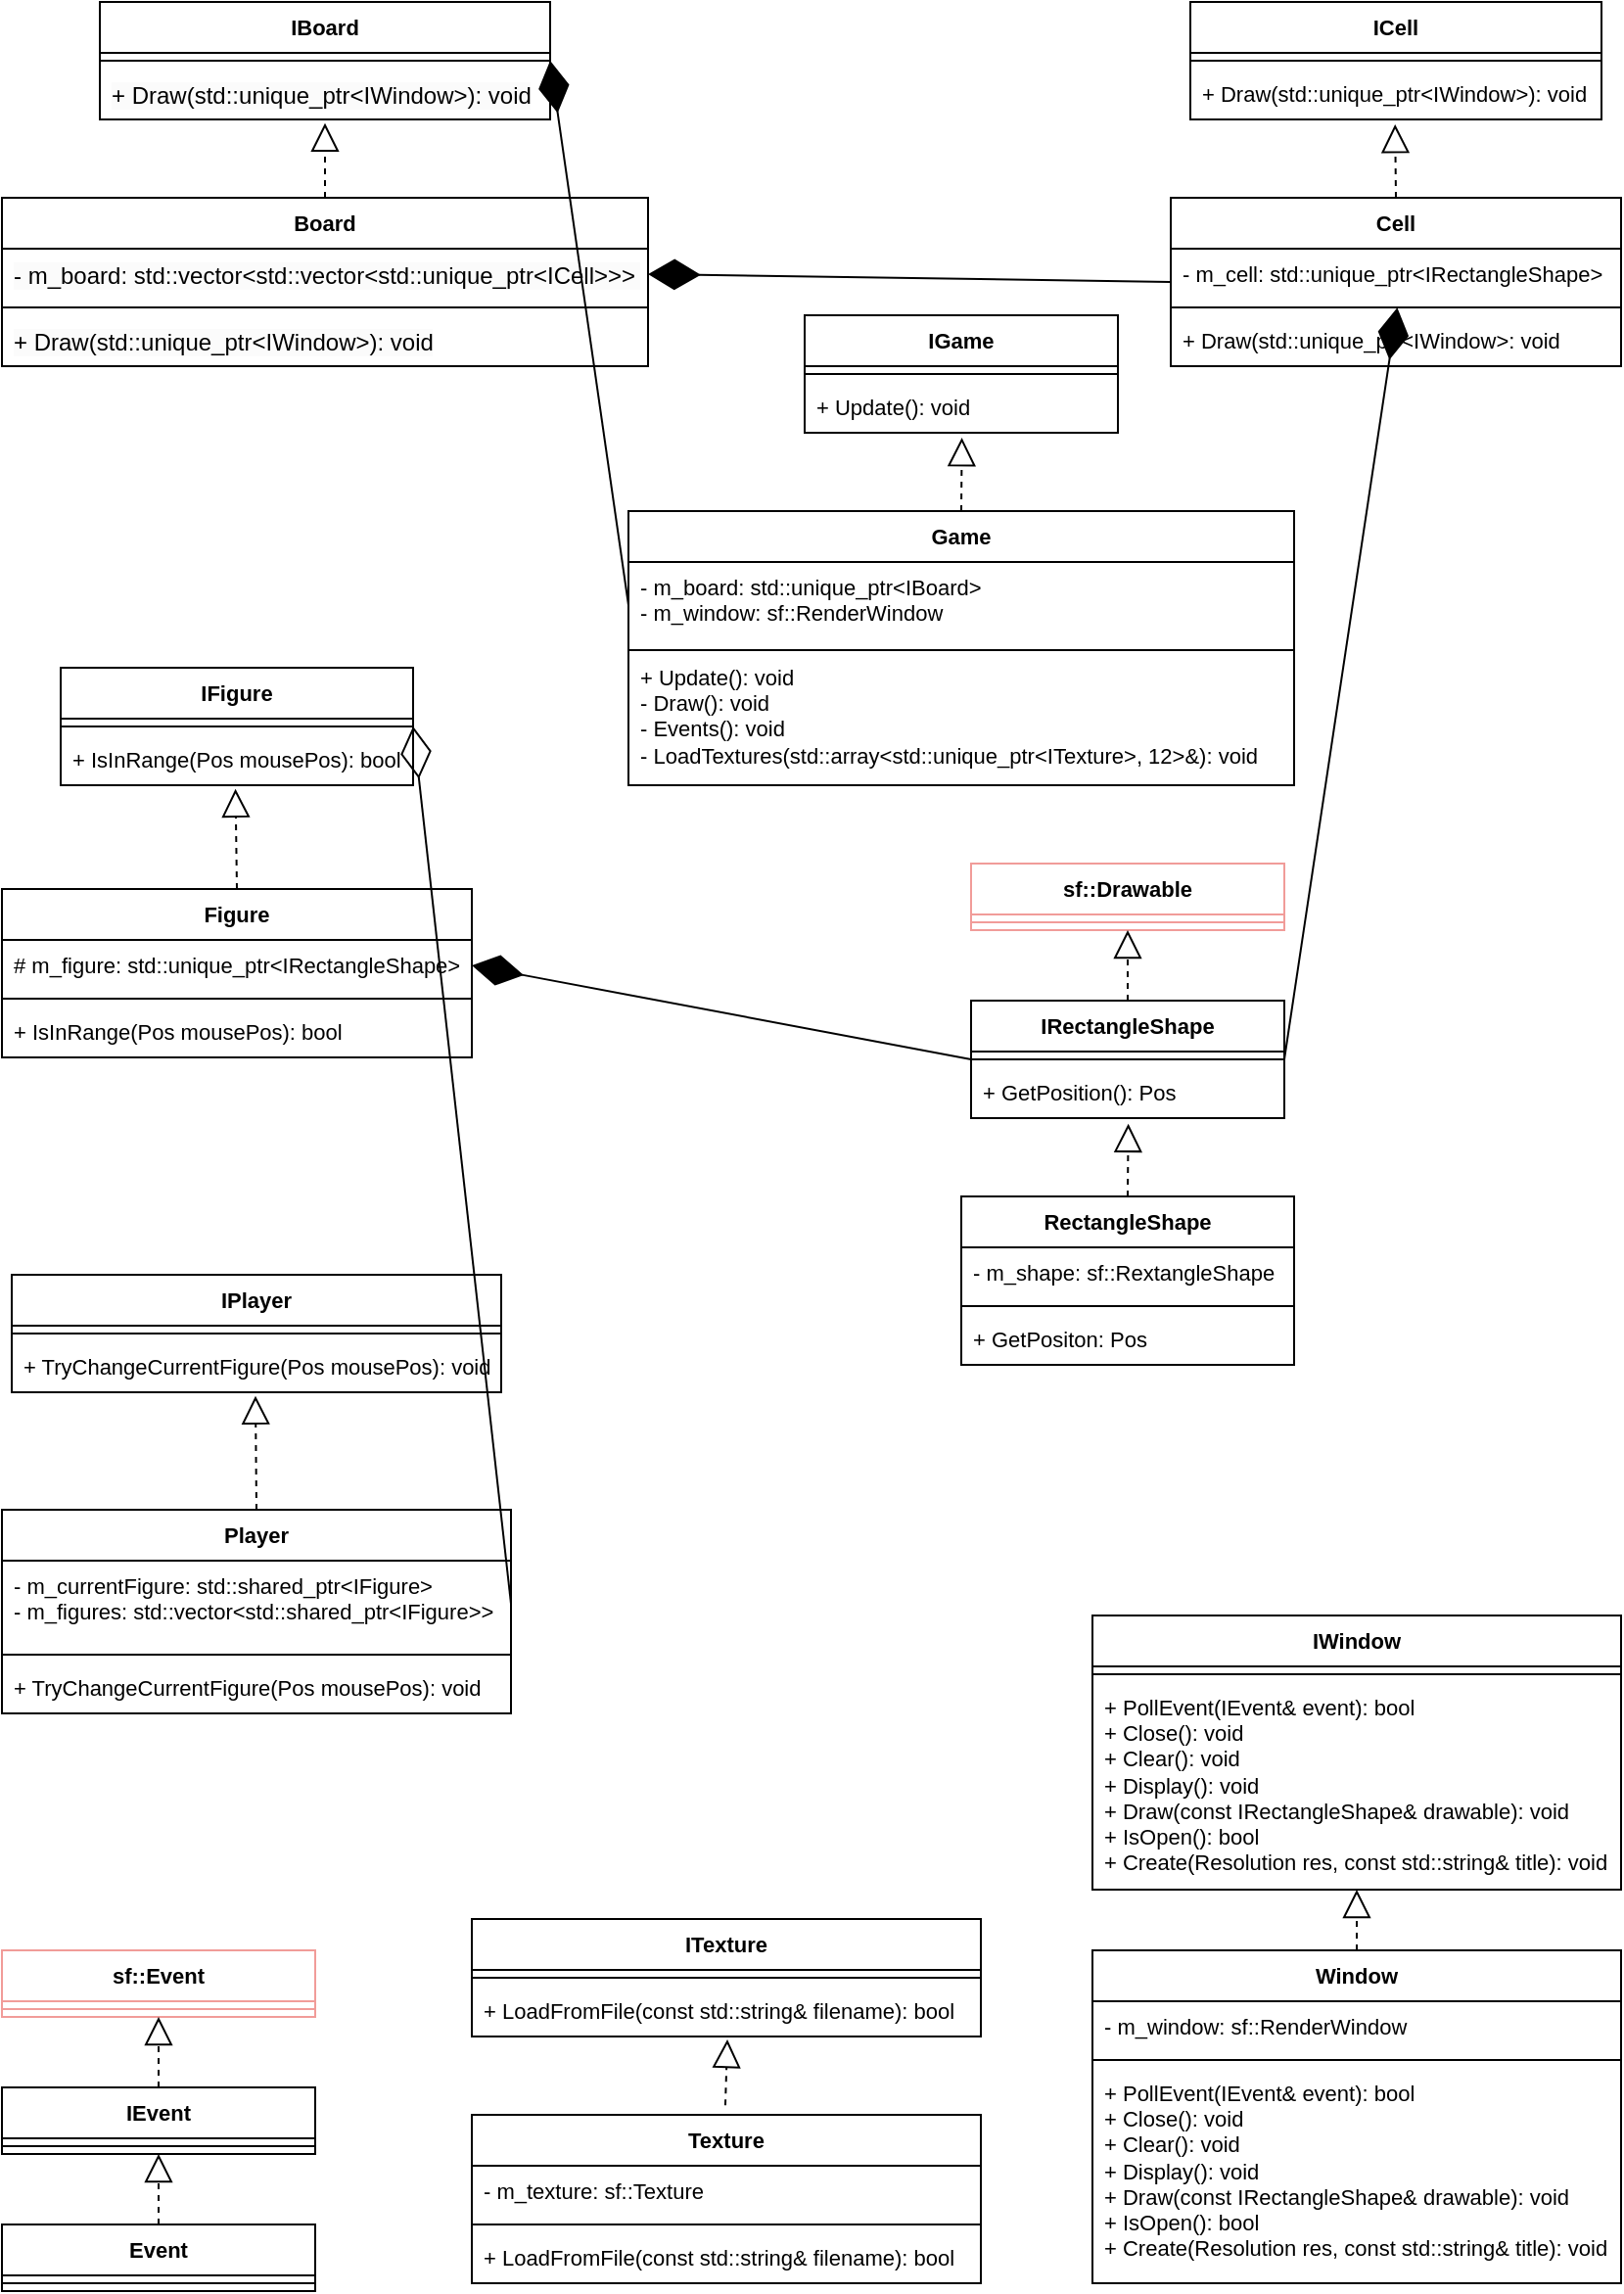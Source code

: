 <mxfile version="24.2.5" type="github">
  <diagram id="C5RBs43oDa-KdzZeNtuy" name="Page-1">
    <mxGraphModel dx="1639" dy="901" grid="1" gridSize="10" guides="1" tooltips="1" connect="1" arrows="1" fold="1" page="1" pageScale="1" pageWidth="827" pageHeight="1169" math="0" shadow="0">
      <root>
        <mxCell id="WIyWlLk6GJQsqaUBKTNV-0" />
        <mxCell id="WIyWlLk6GJQsqaUBKTNV-1" parent="WIyWlLk6GJQsqaUBKTNV-0" />
        <mxCell id="b9BVIHv4IgiejEBQQjmq-14" value="IEvent" style="swimlane;fontStyle=1;align=center;verticalAlign=top;childLayout=stackLayout;horizontal=1;startSize=26;horizontalStack=0;resizeParent=1;resizeParentMax=0;resizeLast=0;collapsible=1;marginBottom=0;whiteSpace=wrap;html=1;fontFamily=Helvetica;fontSize=11;fontColor=default;labelBackgroundColor=default;" vertex="1" parent="WIyWlLk6GJQsqaUBKTNV-1">
          <mxGeometry y="1065" width="160" height="34" as="geometry" />
        </mxCell>
        <mxCell id="b9BVIHv4IgiejEBQQjmq-16" value="" style="line;strokeWidth=1;fillColor=none;align=left;verticalAlign=middle;spacingTop=-1;spacingLeft=3;spacingRight=3;rotatable=0;labelPosition=right;points=[];portConstraint=eastwest;strokeColor=inherit;fontFamily=Helvetica;fontSize=11;fontColor=default;labelBackgroundColor=default;" vertex="1" parent="b9BVIHv4IgiejEBQQjmq-14">
          <mxGeometry y="26" width="160" height="8" as="geometry" />
        </mxCell>
        <mxCell id="b9BVIHv4IgiejEBQQjmq-18" value="Event" style="swimlane;fontStyle=1;align=center;verticalAlign=top;childLayout=stackLayout;horizontal=1;startSize=26;horizontalStack=0;resizeParent=1;resizeParentMax=0;resizeLast=0;collapsible=1;marginBottom=0;whiteSpace=wrap;html=1;fontFamily=Helvetica;fontSize=11;fontColor=default;labelBackgroundColor=default;" vertex="1" parent="WIyWlLk6GJQsqaUBKTNV-1">
          <mxGeometry y="1135" width="160" height="34" as="geometry" />
        </mxCell>
        <mxCell id="b9BVIHv4IgiejEBQQjmq-20" value="" style="line;strokeWidth=1;fillColor=none;align=left;verticalAlign=middle;spacingTop=-1;spacingLeft=3;spacingRight=3;rotatable=0;labelPosition=right;points=[];portConstraint=eastwest;strokeColor=inherit;fontFamily=Helvetica;fontSize=11;fontColor=default;labelBackgroundColor=default;" vertex="1" parent="b9BVIHv4IgiejEBQQjmq-18">
          <mxGeometry y="26" width="160" height="8" as="geometry" />
        </mxCell>
        <mxCell id="b9BVIHv4IgiejEBQQjmq-22" value="IFigure" style="swimlane;fontStyle=1;align=center;verticalAlign=top;childLayout=stackLayout;horizontal=1;startSize=26;horizontalStack=0;resizeParent=1;resizeParentMax=0;resizeLast=0;collapsible=1;marginBottom=0;whiteSpace=wrap;html=1;fontFamily=Helvetica;fontSize=11;fontColor=default;labelBackgroundColor=default;" vertex="1" parent="WIyWlLk6GJQsqaUBKTNV-1">
          <mxGeometry x="30" y="340" width="180" height="60" as="geometry">
            <mxRectangle x="270" y="300" width="70" height="30" as="alternateBounds" />
          </mxGeometry>
        </mxCell>
        <mxCell id="b9BVIHv4IgiejEBQQjmq-24" value="" style="line;strokeWidth=1;fillColor=none;align=left;verticalAlign=middle;spacingTop=-1;spacingLeft=3;spacingRight=3;rotatable=0;labelPosition=right;points=[];portConstraint=eastwest;strokeColor=inherit;fontFamily=Helvetica;fontSize=11;fontColor=default;labelBackgroundColor=default;" vertex="1" parent="b9BVIHv4IgiejEBQQjmq-22">
          <mxGeometry y="26" width="180" height="8" as="geometry" />
        </mxCell>
        <mxCell id="b9BVIHv4IgiejEBQQjmq-25" value="+ IsInRange(Pos mousePos): bool" style="text;strokeColor=none;fillColor=none;align=left;verticalAlign=top;spacingLeft=4;spacingRight=4;overflow=hidden;rotatable=0;points=[[0,0.5],[1,0.5]];portConstraint=eastwest;whiteSpace=wrap;html=1;fontFamily=Helvetica;fontSize=11;fontColor=default;labelBackgroundColor=default;" vertex="1" parent="b9BVIHv4IgiejEBQQjmq-22">
          <mxGeometry y="34" width="180" height="26" as="geometry" />
        </mxCell>
        <mxCell id="b9BVIHv4IgiejEBQQjmq-26" value="Figure" style="swimlane;fontStyle=1;align=center;verticalAlign=top;childLayout=stackLayout;horizontal=1;startSize=26;horizontalStack=0;resizeParent=1;resizeParentMax=0;resizeLast=0;collapsible=1;marginBottom=0;whiteSpace=wrap;html=1;fontFamily=Helvetica;fontSize=11;fontColor=default;labelBackgroundColor=default;" vertex="1" parent="WIyWlLk6GJQsqaUBKTNV-1">
          <mxGeometry y="453" width="240" height="86" as="geometry">
            <mxRectangle x="270" y="450" width="70" height="30" as="alternateBounds" />
          </mxGeometry>
        </mxCell>
        <mxCell id="b9BVIHv4IgiejEBQQjmq-87" value="# m_figure: std::unique_ptr&amp;lt;IRectangleShape&amp;gt;" style="text;strokeColor=none;fillColor=none;align=left;verticalAlign=top;spacingLeft=4;spacingRight=4;overflow=hidden;rotatable=0;points=[[0,0.5],[1,0.5]];portConstraint=eastwest;whiteSpace=wrap;html=1;fontFamily=Helvetica;fontSize=11;fontColor=default;labelBackgroundColor=default;" vertex="1" parent="b9BVIHv4IgiejEBQQjmq-26">
          <mxGeometry y="26" width="240" height="26" as="geometry" />
        </mxCell>
        <mxCell id="b9BVIHv4IgiejEBQQjmq-28" value="" style="line;strokeWidth=1;fillColor=none;align=left;verticalAlign=middle;spacingTop=-1;spacingLeft=3;spacingRight=3;rotatable=0;labelPosition=right;points=[];portConstraint=eastwest;strokeColor=inherit;fontFamily=Helvetica;fontSize=11;fontColor=default;labelBackgroundColor=default;" vertex="1" parent="b9BVIHv4IgiejEBQQjmq-26">
          <mxGeometry y="52" width="240" height="8" as="geometry" />
        </mxCell>
        <mxCell id="b9BVIHv4IgiejEBQQjmq-29" value="+ IsInRange(Pos mousePos): bool" style="text;strokeColor=none;fillColor=none;align=left;verticalAlign=top;spacingLeft=4;spacingRight=4;overflow=hidden;rotatable=0;points=[[0,0.5],[1,0.5]];portConstraint=eastwest;whiteSpace=wrap;html=1;fontFamily=Helvetica;fontSize=11;fontColor=default;labelBackgroundColor=default;" vertex="1" parent="b9BVIHv4IgiejEBQQjmq-26">
          <mxGeometry y="60" width="240" height="26" as="geometry" />
        </mxCell>
        <mxCell id="b9BVIHv4IgiejEBQQjmq-30" value="IGame" style="swimlane;fontStyle=1;align=center;verticalAlign=top;childLayout=stackLayout;horizontal=1;startSize=26;horizontalStack=0;resizeParent=1;resizeParentMax=0;resizeLast=0;collapsible=1;marginBottom=0;whiteSpace=wrap;html=1;fontFamily=Helvetica;fontSize=11;fontColor=default;labelBackgroundColor=default;" vertex="1" parent="WIyWlLk6GJQsqaUBKTNV-1">
          <mxGeometry x="410" y="160" width="160" height="60" as="geometry" />
        </mxCell>
        <mxCell id="b9BVIHv4IgiejEBQQjmq-32" value="" style="line;strokeWidth=1;fillColor=none;align=left;verticalAlign=middle;spacingTop=-1;spacingLeft=3;spacingRight=3;rotatable=0;labelPosition=right;points=[];portConstraint=eastwest;strokeColor=inherit;fontFamily=Helvetica;fontSize=11;fontColor=default;labelBackgroundColor=default;" vertex="1" parent="b9BVIHv4IgiejEBQQjmq-30">
          <mxGeometry y="26" width="160" height="8" as="geometry" />
        </mxCell>
        <mxCell id="b9BVIHv4IgiejEBQQjmq-33" value="+ Update(): void" style="text;strokeColor=none;fillColor=none;align=left;verticalAlign=top;spacingLeft=4;spacingRight=4;overflow=hidden;rotatable=0;points=[[0,0.5],[1,0.5]];portConstraint=eastwest;whiteSpace=wrap;html=1;fontFamily=Helvetica;fontSize=11;fontColor=default;labelBackgroundColor=default;" vertex="1" parent="b9BVIHv4IgiejEBQQjmq-30">
          <mxGeometry y="34" width="160" height="26" as="geometry" />
        </mxCell>
        <mxCell id="b9BVIHv4IgiejEBQQjmq-34" value="Game" style="swimlane;fontStyle=1;align=center;verticalAlign=top;childLayout=stackLayout;horizontal=1;startSize=26;horizontalStack=0;resizeParent=1;resizeParentMax=0;resizeLast=0;collapsible=1;marginBottom=0;whiteSpace=wrap;html=1;fontFamily=Helvetica;fontSize=11;fontColor=default;labelBackgroundColor=default;" vertex="1" parent="WIyWlLk6GJQsqaUBKTNV-1">
          <mxGeometry x="320" y="260" width="340" height="140" as="geometry" />
        </mxCell>
        <mxCell id="b9BVIHv4IgiejEBQQjmq-35" value="- m_board: std::unique_ptr&amp;lt;IBoard&amp;gt;&lt;div&gt;- m_window: sf::RenderWindow&lt;br&gt;&lt;/div&gt;" style="text;strokeColor=none;fillColor=none;align=left;verticalAlign=top;spacingLeft=4;spacingRight=4;overflow=hidden;rotatable=0;points=[[0,0.5],[1,0.5]];portConstraint=eastwest;whiteSpace=wrap;html=1;fontFamily=Helvetica;fontSize=11;fontColor=default;labelBackgroundColor=default;" vertex="1" parent="b9BVIHv4IgiejEBQQjmq-34">
          <mxGeometry y="26" width="340" height="44" as="geometry" />
        </mxCell>
        <mxCell id="b9BVIHv4IgiejEBQQjmq-36" value="" style="line;strokeWidth=1;fillColor=none;align=left;verticalAlign=middle;spacingTop=-1;spacingLeft=3;spacingRight=3;rotatable=0;labelPosition=right;points=[];portConstraint=eastwest;strokeColor=inherit;fontFamily=Helvetica;fontSize=11;fontColor=default;labelBackgroundColor=default;" vertex="1" parent="b9BVIHv4IgiejEBQQjmq-34">
          <mxGeometry y="70" width="340" height="2" as="geometry" />
        </mxCell>
        <mxCell id="b9BVIHv4IgiejEBQQjmq-37" value="+ Update(): void&lt;div&gt;- Draw(): void&lt;/div&gt;&lt;div&gt;- Events(): void&lt;/div&gt;&lt;div&gt;- LoadTextures(std::array&amp;lt;std::unique_ptr&amp;lt;ITexture&amp;gt;, 12&amp;gt;&amp;amp;): void&lt;/div&gt;" style="text;strokeColor=none;fillColor=none;align=left;verticalAlign=top;spacingLeft=4;spacingRight=4;overflow=hidden;rotatable=0;points=[[0,0.5],[1,0.5]];portConstraint=eastwest;whiteSpace=wrap;html=1;fontFamily=Helvetica;fontSize=11;fontColor=default;labelBackgroundColor=default;" vertex="1" parent="b9BVIHv4IgiejEBQQjmq-34">
          <mxGeometry y="72" width="340" height="68" as="geometry" />
        </mxCell>
        <mxCell id="b9BVIHv4IgiejEBQQjmq-38" value="IPlayer" style="swimlane;fontStyle=1;align=center;verticalAlign=top;childLayout=stackLayout;horizontal=1;startSize=26;horizontalStack=0;resizeParent=1;resizeParentMax=0;resizeLast=0;collapsible=1;marginBottom=0;whiteSpace=wrap;html=1;fontFamily=Helvetica;fontSize=11;fontColor=default;labelBackgroundColor=default;" vertex="1" parent="WIyWlLk6GJQsqaUBKTNV-1">
          <mxGeometry x="5" y="650" width="250" height="60" as="geometry" />
        </mxCell>
        <mxCell id="b9BVIHv4IgiejEBQQjmq-40" value="" style="line;strokeWidth=1;fillColor=none;align=left;verticalAlign=middle;spacingTop=-1;spacingLeft=3;spacingRight=3;rotatable=0;labelPosition=right;points=[];portConstraint=eastwest;strokeColor=inherit;fontFamily=Helvetica;fontSize=11;fontColor=default;labelBackgroundColor=default;" vertex="1" parent="b9BVIHv4IgiejEBQQjmq-38">
          <mxGeometry y="26" width="250" height="8" as="geometry" />
        </mxCell>
        <mxCell id="b9BVIHv4IgiejEBQQjmq-41" value="+ TryChangeCurrentFigure(Pos mousePos): void" style="text;strokeColor=none;fillColor=none;align=left;verticalAlign=top;spacingLeft=4;spacingRight=4;overflow=hidden;rotatable=0;points=[[0,0.5],[1,0.5]];portConstraint=eastwest;whiteSpace=wrap;html=1;fontFamily=Helvetica;fontSize=11;fontColor=default;labelBackgroundColor=default;" vertex="1" parent="b9BVIHv4IgiejEBQQjmq-38">
          <mxGeometry y="34" width="250" height="26" as="geometry" />
        </mxCell>
        <mxCell id="b9BVIHv4IgiejEBQQjmq-42" value="Player" style="swimlane;fontStyle=1;align=center;verticalAlign=top;childLayout=stackLayout;horizontal=1;startSize=26;horizontalStack=0;resizeParent=1;resizeParentMax=0;resizeLast=0;collapsible=1;marginBottom=0;whiteSpace=wrap;html=1;fontFamily=Helvetica;fontSize=11;fontColor=default;labelBackgroundColor=default;" vertex="1" parent="WIyWlLk6GJQsqaUBKTNV-1">
          <mxGeometry y="770" width="260" height="104" as="geometry" />
        </mxCell>
        <mxCell id="b9BVIHv4IgiejEBQQjmq-43" value="- m_currentFigure: std::shared_ptr&amp;lt;IFigure&amp;gt;&lt;div&gt;- m_figures: std::vector&amp;lt;std::shared_ptr&amp;lt;IFigure&amp;gt;&amp;gt;&lt;/div&gt;" style="text;strokeColor=none;fillColor=none;align=left;verticalAlign=top;spacingLeft=4;spacingRight=4;overflow=hidden;rotatable=0;points=[[0,0.5],[1,0.5]];portConstraint=eastwest;whiteSpace=wrap;html=1;fontFamily=Helvetica;fontSize=11;fontColor=default;labelBackgroundColor=default;" vertex="1" parent="b9BVIHv4IgiejEBQQjmq-42">
          <mxGeometry y="26" width="260" height="44" as="geometry" />
        </mxCell>
        <mxCell id="b9BVIHv4IgiejEBQQjmq-44" value="" style="line;strokeWidth=1;fillColor=none;align=left;verticalAlign=middle;spacingTop=-1;spacingLeft=3;spacingRight=3;rotatable=0;labelPosition=right;points=[];portConstraint=eastwest;strokeColor=inherit;fontFamily=Helvetica;fontSize=11;fontColor=default;labelBackgroundColor=default;" vertex="1" parent="b9BVIHv4IgiejEBQQjmq-42">
          <mxGeometry y="70" width="260" height="8" as="geometry" />
        </mxCell>
        <mxCell id="b9BVIHv4IgiejEBQQjmq-45" value="+ TryChangeCurrentFigure(Pos mousePos): void" style="text;strokeColor=none;fillColor=none;align=left;verticalAlign=top;spacingLeft=4;spacingRight=4;overflow=hidden;rotatable=0;points=[[0,0.5],[1,0.5]];portConstraint=eastwest;whiteSpace=wrap;html=1;fontFamily=Helvetica;fontSize=11;fontColor=default;labelBackgroundColor=default;" vertex="1" parent="b9BVIHv4IgiejEBQQjmq-42">
          <mxGeometry y="78" width="260" height="26" as="geometry" />
        </mxCell>
        <mxCell id="b9BVIHv4IgiejEBQQjmq-46" value="IRectangleShape" style="swimlane;fontStyle=1;align=center;verticalAlign=top;childLayout=stackLayout;horizontal=1;startSize=26;horizontalStack=0;resizeParent=1;resizeParentMax=0;resizeLast=0;collapsible=1;marginBottom=0;whiteSpace=wrap;html=1;fontFamily=Helvetica;fontSize=11;fontColor=default;labelBackgroundColor=default;" vertex="1" parent="WIyWlLk6GJQsqaUBKTNV-1">
          <mxGeometry x="495" y="510" width="160" height="60" as="geometry">
            <mxRectangle x="280" y="590" width="120" height="30" as="alternateBounds" />
          </mxGeometry>
        </mxCell>
        <mxCell id="b9BVIHv4IgiejEBQQjmq-48" value="" style="line;strokeWidth=1;fillColor=none;align=left;verticalAlign=middle;spacingTop=-1;spacingLeft=3;spacingRight=3;rotatable=0;labelPosition=right;points=[];portConstraint=eastwest;strokeColor=inherit;fontFamily=Helvetica;fontSize=11;fontColor=default;labelBackgroundColor=default;" vertex="1" parent="b9BVIHv4IgiejEBQQjmq-46">
          <mxGeometry y="26" width="160" height="8" as="geometry" />
        </mxCell>
        <mxCell id="b9BVIHv4IgiejEBQQjmq-49" value="+ GetPosition(): Pos" style="text;strokeColor=none;fillColor=none;align=left;verticalAlign=top;spacingLeft=4;spacingRight=4;overflow=hidden;rotatable=0;points=[[0,0.5],[1,0.5]];portConstraint=eastwest;whiteSpace=wrap;html=1;fontFamily=Helvetica;fontSize=11;fontColor=default;labelBackgroundColor=default;" vertex="1" parent="b9BVIHv4IgiejEBQQjmq-46">
          <mxGeometry y="34" width="160" height="26" as="geometry" />
        </mxCell>
        <mxCell id="b9BVIHv4IgiejEBQQjmq-50" value="RectangleShape" style="swimlane;fontStyle=1;align=center;verticalAlign=top;childLayout=stackLayout;horizontal=1;startSize=26;horizontalStack=0;resizeParent=1;resizeParentMax=0;resizeLast=0;collapsible=1;marginBottom=0;whiteSpace=wrap;html=1;fontFamily=Helvetica;fontSize=11;fontColor=default;labelBackgroundColor=default;" vertex="1" parent="WIyWlLk6GJQsqaUBKTNV-1">
          <mxGeometry x="490" y="610" width="170" height="86" as="geometry" />
        </mxCell>
        <mxCell id="b9BVIHv4IgiejEBQQjmq-51" value="- m_shape: sf::RextangleShape" style="text;strokeColor=none;fillColor=none;align=left;verticalAlign=top;spacingLeft=4;spacingRight=4;overflow=hidden;rotatable=0;points=[[0,0.5],[1,0.5]];portConstraint=eastwest;whiteSpace=wrap;html=1;fontFamily=Helvetica;fontSize=11;fontColor=default;labelBackgroundColor=default;" vertex="1" parent="b9BVIHv4IgiejEBQQjmq-50">
          <mxGeometry y="26" width="170" height="26" as="geometry" />
        </mxCell>
        <mxCell id="b9BVIHv4IgiejEBQQjmq-52" value="" style="line;strokeWidth=1;fillColor=none;align=left;verticalAlign=middle;spacingTop=-1;spacingLeft=3;spacingRight=3;rotatable=0;labelPosition=right;points=[];portConstraint=eastwest;strokeColor=inherit;fontFamily=Helvetica;fontSize=11;fontColor=default;labelBackgroundColor=default;" vertex="1" parent="b9BVIHv4IgiejEBQQjmq-50">
          <mxGeometry y="52" width="170" height="8" as="geometry" />
        </mxCell>
        <mxCell id="b9BVIHv4IgiejEBQQjmq-53" value="+ GetPositon: Pos" style="text;strokeColor=none;fillColor=none;align=left;verticalAlign=top;spacingLeft=4;spacingRight=4;overflow=hidden;rotatable=0;points=[[0,0.5],[1,0.5]];portConstraint=eastwest;whiteSpace=wrap;html=1;fontFamily=Helvetica;fontSize=11;fontColor=default;labelBackgroundColor=default;" vertex="1" parent="b9BVIHv4IgiejEBQQjmq-50">
          <mxGeometry y="60" width="170" height="26" as="geometry" />
        </mxCell>
        <mxCell id="b9BVIHv4IgiejEBQQjmq-54" value="ITexture" style="swimlane;fontStyle=1;align=center;verticalAlign=top;childLayout=stackLayout;horizontal=1;startSize=26;horizontalStack=0;resizeParent=1;resizeParentMax=0;resizeLast=0;collapsible=1;marginBottom=0;whiteSpace=wrap;html=1;fontFamily=Helvetica;fontSize=11;fontColor=default;labelBackgroundColor=default;" vertex="1" parent="WIyWlLk6GJQsqaUBKTNV-1">
          <mxGeometry x="240" y="979" width="260" height="60" as="geometry" />
        </mxCell>
        <mxCell id="b9BVIHv4IgiejEBQQjmq-56" value="" style="line;strokeWidth=1;fillColor=none;align=left;verticalAlign=middle;spacingTop=-1;spacingLeft=3;spacingRight=3;rotatable=0;labelPosition=right;points=[];portConstraint=eastwest;strokeColor=inherit;fontFamily=Helvetica;fontSize=11;fontColor=default;labelBackgroundColor=default;" vertex="1" parent="b9BVIHv4IgiejEBQQjmq-54">
          <mxGeometry y="26" width="260" height="8" as="geometry" />
        </mxCell>
        <mxCell id="b9BVIHv4IgiejEBQQjmq-57" value="+ LoadFromFile(const std::string&amp;amp; filename): bool" style="text;strokeColor=none;fillColor=none;align=left;verticalAlign=top;spacingLeft=4;spacingRight=4;overflow=hidden;rotatable=0;points=[[0,0.5],[1,0.5]];portConstraint=eastwest;whiteSpace=wrap;html=1;fontFamily=Helvetica;fontSize=11;fontColor=default;labelBackgroundColor=default;" vertex="1" parent="b9BVIHv4IgiejEBQQjmq-54">
          <mxGeometry y="34" width="260" height="26" as="geometry" />
        </mxCell>
        <mxCell id="b9BVIHv4IgiejEBQQjmq-58" value="Texture" style="swimlane;fontStyle=1;align=center;verticalAlign=top;childLayout=stackLayout;horizontal=1;startSize=26;horizontalStack=0;resizeParent=1;resizeParentMax=0;resizeLast=0;collapsible=1;marginBottom=0;whiteSpace=wrap;html=1;fontFamily=Helvetica;fontSize=11;fontColor=default;labelBackgroundColor=default;" vertex="1" parent="WIyWlLk6GJQsqaUBKTNV-1">
          <mxGeometry x="240" y="1079" width="260" height="86" as="geometry" />
        </mxCell>
        <mxCell id="b9BVIHv4IgiejEBQQjmq-59" value="- m_texture: sf::Texture" style="text;strokeColor=none;fillColor=none;align=left;verticalAlign=top;spacingLeft=4;spacingRight=4;overflow=hidden;rotatable=0;points=[[0,0.5],[1,0.5]];portConstraint=eastwest;whiteSpace=wrap;html=1;fontFamily=Helvetica;fontSize=11;fontColor=default;labelBackgroundColor=default;" vertex="1" parent="b9BVIHv4IgiejEBQQjmq-58">
          <mxGeometry y="26" width="260" height="26" as="geometry" />
        </mxCell>
        <mxCell id="b9BVIHv4IgiejEBQQjmq-60" value="" style="line;strokeWidth=1;fillColor=none;align=left;verticalAlign=middle;spacingTop=-1;spacingLeft=3;spacingRight=3;rotatable=0;labelPosition=right;points=[];portConstraint=eastwest;strokeColor=inherit;fontFamily=Helvetica;fontSize=11;fontColor=default;labelBackgroundColor=default;" vertex="1" parent="b9BVIHv4IgiejEBQQjmq-58">
          <mxGeometry y="52" width="260" height="8" as="geometry" />
        </mxCell>
        <mxCell id="b9BVIHv4IgiejEBQQjmq-61" value="+ LoadFromFile(const std::string&amp;amp; filename): bool" style="text;strokeColor=none;fillColor=none;align=left;verticalAlign=top;spacingLeft=4;spacingRight=4;overflow=hidden;rotatable=0;points=[[0,0.5],[1,0.5]];portConstraint=eastwest;whiteSpace=wrap;html=1;fontFamily=Helvetica;fontSize=11;fontColor=default;labelBackgroundColor=default;" vertex="1" parent="b9BVIHv4IgiejEBQQjmq-58">
          <mxGeometry y="60" width="260" height="26" as="geometry" />
        </mxCell>
        <mxCell id="b9BVIHv4IgiejEBQQjmq-62" value="IWindow" style="swimlane;fontStyle=1;align=center;verticalAlign=top;childLayout=stackLayout;horizontal=1;startSize=26;horizontalStack=0;resizeParent=1;resizeParentMax=0;resizeLast=0;collapsible=1;marginBottom=0;whiteSpace=wrap;html=1;fontFamily=Helvetica;fontSize=11;fontColor=default;labelBackgroundColor=default;" vertex="1" parent="WIyWlLk6GJQsqaUBKTNV-1">
          <mxGeometry x="557" y="824" width="270" height="140" as="geometry" />
        </mxCell>
        <mxCell id="b9BVIHv4IgiejEBQQjmq-64" value="" style="line;strokeWidth=1;fillColor=none;align=left;verticalAlign=middle;spacingTop=-1;spacingLeft=3;spacingRight=3;rotatable=0;labelPosition=right;points=[];portConstraint=eastwest;strokeColor=inherit;fontFamily=Helvetica;fontSize=11;fontColor=default;labelBackgroundColor=default;" vertex="1" parent="b9BVIHv4IgiejEBQQjmq-62">
          <mxGeometry y="26" width="270" height="8" as="geometry" />
        </mxCell>
        <mxCell id="b9BVIHv4IgiejEBQQjmq-65" value="&lt;div&gt;+ PollEvent(IEvent&amp;amp; event): bool&amp;nbsp;&lt;/div&gt;&lt;div&gt;&lt;span style=&quot;white-space: normal;&quot;&gt;+ Close(): void&lt;/span&gt;&lt;/div&gt;&lt;div&gt;&lt;span style=&quot;white-space: normal;&quot;&gt;+ Clear(): void&lt;/span&gt;&lt;/div&gt;&lt;div&gt;&lt;span style=&quot;white-space: normal;&quot;&gt;+ Display(): void&lt;/span&gt;&lt;/div&gt;&lt;div&gt;&lt;span style=&quot;white-space: normal;&quot;&gt;+ Draw(const IRectangleShape&amp;amp; drawable): void&lt;/span&gt;&lt;/div&gt;&lt;div&gt;&lt;span style=&quot;white-space: normal;&quot;&gt;+ IsOpen(): bool&lt;/span&gt;&lt;/div&gt;&lt;div&gt;&lt;span style=&quot;white-space: normal;&quot;&gt;+ Create(Resolution res, const std::string&amp;amp; title): void&lt;/span&gt;&lt;/div&gt;" style="text;strokeColor=none;fillColor=none;align=left;verticalAlign=top;spacingLeft=4;spacingRight=4;overflow=hidden;rotatable=0;points=[[0,0.5],[1,0.5]];portConstraint=eastwest;whiteSpace=wrap;html=1;fontFamily=Helvetica;fontSize=11;fontColor=default;labelBackgroundColor=default;" vertex="1" parent="b9BVIHv4IgiejEBQQjmq-62">
          <mxGeometry y="34" width="270" height="106" as="geometry" />
        </mxCell>
        <mxCell id="b9BVIHv4IgiejEBQQjmq-66" value="Window" style="swimlane;fontStyle=1;align=center;verticalAlign=top;childLayout=stackLayout;horizontal=1;startSize=26;horizontalStack=0;resizeParent=1;resizeParentMax=0;resizeLast=0;collapsible=1;marginBottom=0;whiteSpace=wrap;html=1;fontFamily=Helvetica;fontSize=11;fontColor=default;labelBackgroundColor=default;" vertex="1" parent="WIyWlLk6GJQsqaUBKTNV-1">
          <mxGeometry x="557" y="995" width="270" height="170" as="geometry" />
        </mxCell>
        <mxCell id="b9BVIHv4IgiejEBQQjmq-67" value="- m_window: sf::RenderWindow" style="text;strokeColor=none;fillColor=none;align=left;verticalAlign=top;spacingLeft=4;spacingRight=4;overflow=hidden;rotatable=0;points=[[0,0.5],[1,0.5]];portConstraint=eastwest;whiteSpace=wrap;html=1;fontFamily=Helvetica;fontSize=11;fontColor=default;labelBackgroundColor=default;" vertex="1" parent="b9BVIHv4IgiejEBQQjmq-66">
          <mxGeometry y="26" width="270" height="26" as="geometry" />
        </mxCell>
        <mxCell id="b9BVIHv4IgiejEBQQjmq-68" value="" style="line;strokeWidth=1;fillColor=none;align=left;verticalAlign=middle;spacingTop=-1;spacingLeft=3;spacingRight=3;rotatable=0;labelPosition=right;points=[];portConstraint=eastwest;strokeColor=inherit;fontFamily=Helvetica;fontSize=11;fontColor=default;labelBackgroundColor=default;" vertex="1" parent="b9BVIHv4IgiejEBQQjmq-66">
          <mxGeometry y="52" width="270" height="8" as="geometry" />
        </mxCell>
        <mxCell id="b9BVIHv4IgiejEBQQjmq-69" value="&lt;div&gt;+ PollEvent(IEvent&amp;amp; event): bool&amp;nbsp;&lt;/div&gt;&lt;div&gt;+ Close(): void&lt;/div&gt;&lt;div&gt;+ Clear(): void&lt;/div&gt;&lt;div&gt;+ Display(): void&lt;/div&gt;&lt;div&gt;+ Draw(const IRectangleShape&amp;amp; drawable): void&lt;/div&gt;&lt;div&gt;+ IsOpen(): bool&lt;/div&gt;&lt;div&gt;+ Create(Resolution res, const std::string&amp;amp; title): void&lt;/div&gt;" style="text;strokeColor=none;fillColor=none;align=left;verticalAlign=top;spacingLeft=4;spacingRight=4;overflow=hidden;rotatable=0;points=[[0,0.5],[1,0.5]];portConstraint=eastwest;whiteSpace=wrap;html=1;fontFamily=Helvetica;fontSize=11;fontColor=default;labelBackgroundColor=default;" vertex="1" parent="b9BVIHv4IgiejEBQQjmq-66">
          <mxGeometry y="60" width="270" height="110" as="geometry" />
        </mxCell>
        <mxCell id="b9BVIHv4IgiejEBQQjmq-70" value="" style="endArrow=block;dashed=1;endFill=0;endSize=12;html=1;rounded=0;strokeColor=default;align=center;verticalAlign=middle;fontFamily=Helvetica;fontSize=11;fontColor=default;labelBackgroundColor=default;exitX=0.5;exitY=0;exitDx=0;exitDy=0;entryX=0.5;entryY=1;entryDx=0;entryDy=0;" edge="1" parent="WIyWlLk6GJQsqaUBKTNV-1" source="b9BVIHv4IgiejEBQQjmq-18" target="b9BVIHv4IgiejEBQQjmq-14">
          <mxGeometry width="160" relative="1" as="geometry">
            <mxPoint x="330" y="1345" as="sourcePoint" />
            <mxPoint x="80.32" y="1127.548" as="targetPoint" />
          </mxGeometry>
        </mxCell>
        <mxCell id="b9BVIHv4IgiejEBQQjmq-71" value="" style="endArrow=block;dashed=1;endFill=0;endSize=12;html=1;rounded=0;strokeColor=default;align=center;verticalAlign=middle;fontFamily=Helvetica;fontSize=11;fontColor=default;labelBackgroundColor=default;exitX=0.5;exitY=0;exitDx=0;exitDy=0;entryX=0.496;entryY=1.072;entryDx=0;entryDy=0;entryPerimeter=0;" edge="1" parent="WIyWlLk6GJQsqaUBKTNV-1" source="b9BVIHv4IgiejEBQQjmq-26" target="b9BVIHv4IgiejEBQQjmq-25">
          <mxGeometry width="160" relative="1" as="geometry">
            <mxPoint x="350.3" y="566.75" as="sourcePoint" />
            <mxPoint x="349.66" y="506.0" as="targetPoint" />
          </mxGeometry>
        </mxCell>
        <mxCell id="b9BVIHv4IgiejEBQQjmq-74" value="" style="endArrow=block;dashed=1;endFill=0;endSize=12;html=1;rounded=0;strokeColor=default;align=center;verticalAlign=middle;fontFamily=Helvetica;fontSize=11;fontColor=default;labelBackgroundColor=default;entryX=0.502;entryY=1.098;entryDx=0;entryDy=0;entryPerimeter=0;exitX=0.5;exitY=0;exitDx=0;exitDy=0;" edge="1" parent="WIyWlLk6GJQsqaUBKTNV-1" source="b9BVIHv4IgiejEBQQjmq-34" target="b9BVIHv4IgiejEBQQjmq-33">
          <mxGeometry width="160" relative="1" as="geometry">
            <mxPoint x="260" y="340" as="sourcePoint" />
            <mxPoint x="420" y="340" as="targetPoint" />
          </mxGeometry>
        </mxCell>
        <mxCell id="b9BVIHv4IgiejEBQQjmq-75" value="" style="endArrow=block;dashed=1;endFill=0;endSize=12;html=1;rounded=0;strokeColor=default;align=center;verticalAlign=middle;fontFamily=Helvetica;fontSize=11;fontColor=default;labelBackgroundColor=default;entryX=0.498;entryY=1.072;entryDx=0;entryDy=0;entryPerimeter=0;exitX=0.5;exitY=0;exitDx=0;exitDy=0;" edge="1" parent="WIyWlLk6GJQsqaUBKTNV-1" source="b9BVIHv4IgiejEBQQjmq-42" target="b9BVIHv4IgiejEBQQjmq-41">
          <mxGeometry width="160" relative="1" as="geometry">
            <mxPoint x="330" y="730" as="sourcePoint" />
            <mxPoint x="490" y="730" as="targetPoint" />
          </mxGeometry>
        </mxCell>
        <mxCell id="b9BVIHv4IgiejEBQQjmq-76" value="" style="endArrow=block;dashed=1;endFill=0;endSize=12;html=1;rounded=0;strokeColor=default;align=center;verticalAlign=middle;fontFamily=Helvetica;fontSize=11;fontColor=default;labelBackgroundColor=default;entryX=0.502;entryY=1.111;entryDx=0;entryDy=0;entryPerimeter=0;exitX=0.5;exitY=0;exitDx=0;exitDy=0;" edge="1" parent="WIyWlLk6GJQsqaUBKTNV-1" source="b9BVIHv4IgiejEBQQjmq-50" target="b9BVIHv4IgiejEBQQjmq-49">
          <mxGeometry width="160" relative="1" as="geometry">
            <mxPoint x="475" y="580" as="sourcePoint" />
            <mxPoint x="635" y="580" as="targetPoint" />
          </mxGeometry>
        </mxCell>
        <mxCell id="b9BVIHv4IgiejEBQQjmq-77" value="" style="endArrow=block;dashed=1;endFill=0;endSize=12;html=1;rounded=0;strokeColor=default;align=center;verticalAlign=middle;fontFamily=Helvetica;fontSize=11;fontColor=default;labelBackgroundColor=default;entryX=0.502;entryY=1.058;entryDx=0;entryDy=0;entryPerimeter=0;exitX=0.498;exitY=-0.057;exitDx=0;exitDy=0;exitPerimeter=0;" edge="1" parent="WIyWlLk6GJQsqaUBKTNV-1" source="b9BVIHv4IgiejEBQQjmq-58" target="b9BVIHv4IgiejEBQQjmq-57">
          <mxGeometry width="160" relative="1" as="geometry">
            <mxPoint x="20" y="1089" as="sourcePoint" />
            <mxPoint x="180" y="1089" as="targetPoint" />
          </mxGeometry>
        </mxCell>
        <mxCell id="b9BVIHv4IgiejEBQQjmq-78" value="" style="endArrow=block;dashed=1;endFill=0;endSize=12;html=1;rounded=0;strokeColor=default;align=center;verticalAlign=middle;fontFamily=Helvetica;fontSize=11;fontColor=default;labelBackgroundColor=default;entryX=0.5;entryY=1;entryDx=0;entryDy=0;exitX=0.5;exitY=0;exitDx=0;exitDy=0;" edge="1" parent="WIyWlLk6GJQsqaUBKTNV-1" source="b9BVIHv4IgiejEBQQjmq-66" target="b9BVIHv4IgiejEBQQjmq-62">
          <mxGeometry width="160" relative="1" as="geometry">
            <mxPoint x="342" y="714" as="sourcePoint" />
            <mxPoint x="502" y="714" as="targetPoint" />
          </mxGeometry>
        </mxCell>
        <mxCell id="b9BVIHv4IgiejEBQQjmq-79" value="sf::Event" style="swimlane;fontStyle=1;align=center;verticalAlign=top;childLayout=stackLayout;horizontal=1;startSize=26;horizontalStack=0;resizeParent=1;resizeParentMax=0;resizeLast=0;collapsible=1;marginBottom=0;whiteSpace=wrap;html=1;fontFamily=Helvetica;fontSize=11;fontColor=default;labelBackgroundColor=default;strokeColor=#F19C99;" vertex="1" parent="WIyWlLk6GJQsqaUBKTNV-1">
          <mxGeometry y="995" width="160" height="34" as="geometry" />
        </mxCell>
        <mxCell id="b9BVIHv4IgiejEBQQjmq-81" value="" style="line;strokeWidth=1;fillColor=none;align=left;verticalAlign=middle;spacingTop=-1;spacingLeft=3;spacingRight=3;rotatable=0;labelPosition=right;points=[];portConstraint=eastwest;strokeColor=inherit;fontFamily=Helvetica;fontSize=11;fontColor=default;labelBackgroundColor=default;" vertex="1" parent="b9BVIHv4IgiejEBQQjmq-79">
          <mxGeometry y="26" width="160" height="8" as="geometry" />
        </mxCell>
        <mxCell id="b9BVIHv4IgiejEBQQjmq-83" value="" style="endArrow=block;dashed=1;endFill=0;endSize=12;html=1;rounded=0;strokeColor=default;align=center;verticalAlign=middle;fontFamily=Helvetica;fontSize=11;fontColor=default;labelBackgroundColor=default;exitX=0.5;exitY=0;exitDx=0;exitDy=0;entryX=0.5;entryY=1;entryDx=0;entryDy=0;" edge="1" parent="WIyWlLk6GJQsqaUBKTNV-1" source="b9BVIHv4IgiejEBQQjmq-14" target="b9BVIHv4IgiejEBQQjmq-79">
          <mxGeometry width="160" relative="1" as="geometry">
            <mxPoint x="440" y="1195" as="sourcePoint" />
            <mxPoint x="439" y="1133" as="targetPoint" />
          </mxGeometry>
        </mxCell>
        <mxCell id="b9BVIHv4IgiejEBQQjmq-90" value="sf::Drawable" style="swimlane;fontStyle=1;align=center;verticalAlign=top;childLayout=stackLayout;horizontal=1;startSize=26;horizontalStack=0;resizeParent=1;resizeParentMax=0;resizeLast=0;collapsible=1;marginBottom=0;whiteSpace=wrap;html=1;fontFamily=Helvetica;fontSize=11;fontColor=default;labelBackgroundColor=default;strokeColor=#F19C99;" vertex="1" parent="WIyWlLk6GJQsqaUBKTNV-1">
          <mxGeometry x="495" y="440" width="160" height="34" as="geometry" />
        </mxCell>
        <mxCell id="b9BVIHv4IgiejEBQQjmq-92" value="" style="line;strokeWidth=1;fillColor=none;align=left;verticalAlign=middle;spacingTop=-1;spacingLeft=3;spacingRight=3;rotatable=0;labelPosition=right;points=[];portConstraint=eastwest;strokeColor=inherit;fontFamily=Helvetica;fontSize=11;fontColor=default;labelBackgroundColor=default;" vertex="1" parent="b9BVIHv4IgiejEBQQjmq-90">
          <mxGeometry y="26" width="160" height="8" as="geometry" />
        </mxCell>
        <mxCell id="b9BVIHv4IgiejEBQQjmq-94" value="" style="endArrow=block;dashed=1;endFill=0;endSize=12;html=1;rounded=0;strokeColor=default;align=center;verticalAlign=middle;fontFamily=Helvetica;fontSize=11;fontColor=default;labelBackgroundColor=default;entryX=0.5;entryY=1;entryDx=0;entryDy=0;exitX=0.5;exitY=0;exitDx=0;exitDy=0;" edge="1" parent="WIyWlLk6GJQsqaUBKTNV-1" source="b9BVIHv4IgiejEBQQjmq-46" target="b9BVIHv4IgiejEBQQjmq-90">
          <mxGeometry width="160" relative="1" as="geometry">
            <mxPoint x="585" y="700" as="sourcePoint" />
            <mxPoint x="585" y="619" as="targetPoint" />
          </mxGeometry>
        </mxCell>
        <mxCell id="b9BVIHv4IgiejEBQQjmq-96" value="ICell" style="swimlane;fontStyle=1;align=center;verticalAlign=top;childLayout=stackLayout;horizontal=1;startSize=26;horizontalStack=0;resizeParent=1;resizeParentMax=0;resizeLast=0;collapsible=1;marginBottom=0;whiteSpace=wrap;html=1;fontFamily=Helvetica;fontSize=11;fontColor=default;labelBackgroundColor=default;" vertex="1" parent="WIyWlLk6GJQsqaUBKTNV-1">
          <mxGeometry x="607" width="210" height="60" as="geometry" />
        </mxCell>
        <mxCell id="b9BVIHv4IgiejEBQQjmq-98" value="" style="line;strokeWidth=1;fillColor=none;align=left;verticalAlign=middle;spacingTop=-1;spacingLeft=3;spacingRight=3;rotatable=0;labelPosition=right;points=[];portConstraint=eastwest;strokeColor=inherit;fontFamily=Helvetica;fontSize=11;fontColor=default;labelBackgroundColor=default;" vertex="1" parent="b9BVIHv4IgiejEBQQjmq-96">
          <mxGeometry y="26" width="210" height="8" as="geometry" />
        </mxCell>
        <mxCell id="b9BVIHv4IgiejEBQQjmq-99" value="&lt;span style=&quot;text-align: center; text-wrap: nowrap;&quot;&gt;+ Draw(std::unique_ptr&amp;lt;IWindow&amp;gt;): void&lt;/span&gt;" style="text;strokeColor=none;fillColor=none;align=left;verticalAlign=top;spacingLeft=4;spacingRight=4;overflow=hidden;rotatable=0;points=[[0,0.5],[1,0.5]];portConstraint=eastwest;whiteSpace=wrap;html=1;fontFamily=Helvetica;fontSize=11;fontColor=default;labelBackgroundColor=default;" vertex="1" parent="b9BVIHv4IgiejEBQQjmq-96">
          <mxGeometry y="34" width="210" height="26" as="geometry" />
        </mxCell>
        <mxCell id="b9BVIHv4IgiejEBQQjmq-100" value="Cell" style="swimlane;fontStyle=1;align=center;verticalAlign=top;childLayout=stackLayout;horizontal=1;startSize=26;horizontalStack=0;resizeParent=1;resizeParentMax=0;resizeLast=0;collapsible=1;marginBottom=0;whiteSpace=wrap;html=1;fontFamily=Helvetica;fontSize=11;fontColor=default;labelBackgroundColor=default;" vertex="1" parent="WIyWlLk6GJQsqaUBKTNV-1">
          <mxGeometry x="597" y="100" width="230" height="86" as="geometry" />
        </mxCell>
        <mxCell id="b9BVIHv4IgiejEBQQjmq-101" value="&lt;span style=&quot;text-align: center; text-wrap: nowrap;&quot;&gt;- m_cell: std::unique_ptr&amp;lt;IRectangleShape&amp;gt;&lt;/span&gt;" style="text;strokeColor=none;fillColor=none;align=left;verticalAlign=top;spacingLeft=4;spacingRight=4;overflow=hidden;rotatable=0;points=[[0,0.5],[1,0.5]];portConstraint=eastwest;whiteSpace=wrap;html=1;fontFamily=Helvetica;fontSize=11;fontColor=default;labelBackgroundColor=default;" vertex="1" parent="b9BVIHv4IgiejEBQQjmq-100">
          <mxGeometry y="26" width="230" height="26" as="geometry" />
        </mxCell>
        <mxCell id="b9BVIHv4IgiejEBQQjmq-102" value="" style="line;strokeWidth=1;fillColor=none;align=left;verticalAlign=middle;spacingTop=-1;spacingLeft=3;spacingRight=3;rotatable=0;labelPosition=right;points=[];portConstraint=eastwest;strokeColor=inherit;fontFamily=Helvetica;fontSize=11;fontColor=default;labelBackgroundColor=default;" vertex="1" parent="b9BVIHv4IgiejEBQQjmq-100">
          <mxGeometry y="52" width="230" height="8" as="geometry" />
        </mxCell>
        <mxCell id="b9BVIHv4IgiejEBQQjmq-103" value="&lt;span style=&quot;text-align: center; text-wrap: nowrap;&quot;&gt;+ Draw(std::unique_ptr&amp;lt;IWindow&amp;gt;: void&lt;/span&gt;" style="text;strokeColor=none;fillColor=none;align=left;verticalAlign=top;spacingLeft=4;spacingRight=4;overflow=hidden;rotatable=0;points=[[0,0.5],[1,0.5]];portConstraint=eastwest;whiteSpace=wrap;html=1;fontFamily=Helvetica;fontSize=11;fontColor=default;labelBackgroundColor=default;" vertex="1" parent="b9BVIHv4IgiejEBQQjmq-100">
          <mxGeometry y="60" width="230" height="26" as="geometry" />
        </mxCell>
        <mxCell id="b9BVIHv4IgiejEBQQjmq-105" value="" style="endArrow=block;dashed=1;endFill=0;endSize=12;html=1;rounded=0;strokeColor=default;align=center;verticalAlign=middle;fontFamily=Helvetica;fontSize=11;fontColor=default;labelBackgroundColor=default;entryX=0.498;entryY=1.098;entryDx=0;entryDy=0;exitX=0.5;exitY=0;exitDx=0;exitDy=0;entryPerimeter=0;" edge="1" parent="WIyWlLk6GJQsqaUBKTNV-1" source="b9BVIHv4IgiejEBQQjmq-100" target="b9BVIHv4IgiejEBQQjmq-99">
          <mxGeometry width="160" relative="1" as="geometry">
            <mxPoint x="550" y="130" as="sourcePoint" />
            <mxPoint x="550" y="70" as="targetPoint" />
          </mxGeometry>
        </mxCell>
        <mxCell id="b9BVIHv4IgiejEBQQjmq-106" value="IBoard" style="swimlane;fontStyle=1;align=center;verticalAlign=top;childLayout=stackLayout;horizontal=1;startSize=26;horizontalStack=0;resizeParent=1;resizeParentMax=0;resizeLast=0;collapsible=1;marginBottom=0;whiteSpace=wrap;html=1;fontFamily=Helvetica;fontSize=11;fontColor=default;labelBackgroundColor=default;" vertex="1" parent="WIyWlLk6GJQsqaUBKTNV-1">
          <mxGeometry x="50" width="230" height="60" as="geometry">
            <mxRectangle width="70" height="30" as="alternateBounds" />
          </mxGeometry>
        </mxCell>
        <mxCell id="b9BVIHv4IgiejEBQQjmq-108" value="" style="line;strokeWidth=1;fillColor=none;align=left;verticalAlign=middle;spacingTop=-1;spacingLeft=3;spacingRight=3;rotatable=0;labelPosition=right;points=[];portConstraint=eastwest;strokeColor=inherit;fontFamily=Helvetica;fontSize=11;fontColor=default;labelBackgroundColor=default;" vertex="1" parent="b9BVIHv4IgiejEBQQjmq-106">
          <mxGeometry y="26" width="230" height="8" as="geometry" />
        </mxCell>
        <mxCell id="b9BVIHv4IgiejEBQQjmq-109" value="&lt;span style=&quot;font-size: 12px; text-wrap: nowrap; background-color: rgb(251, 251, 251);&quot;&gt;+ Draw(std::unique_ptr&amp;lt;IWindow&amp;gt;): void&lt;/span&gt;" style="text;strokeColor=none;fillColor=none;align=left;verticalAlign=top;spacingLeft=4;spacingRight=4;overflow=hidden;rotatable=0;points=[[0,0.5],[1,0.5]];portConstraint=eastwest;whiteSpace=wrap;html=1;fontFamily=Helvetica;fontSize=11;fontColor=default;labelBackgroundColor=default;" vertex="1" parent="b9BVIHv4IgiejEBQQjmq-106">
          <mxGeometry y="34" width="230" height="26" as="geometry" />
        </mxCell>
        <mxCell id="b9BVIHv4IgiejEBQQjmq-110" value="Board" style="swimlane;fontStyle=1;align=center;verticalAlign=top;childLayout=stackLayout;horizontal=1;startSize=26;horizontalStack=0;resizeParent=1;resizeParentMax=0;resizeLast=0;collapsible=1;marginBottom=0;whiteSpace=wrap;html=1;fontFamily=Helvetica;fontSize=11;fontColor=default;labelBackgroundColor=default;" vertex="1" parent="WIyWlLk6GJQsqaUBKTNV-1">
          <mxGeometry y="100" width="330" height="86" as="geometry">
            <mxRectangle y="100" width="70" height="30" as="alternateBounds" />
          </mxGeometry>
        </mxCell>
        <mxCell id="b9BVIHv4IgiejEBQQjmq-111" value="&lt;span style=&quot;font-size: 12px; text-align: center; text-wrap: nowrap; background-color: rgb(251, 251, 251);&quot;&gt;- m_board: std::vector&amp;lt;std::vector&amp;lt;std::unique_ptr&amp;lt;ICell&amp;gt;&amp;gt;&amp;gt;&amp;nbsp;&lt;/span&gt;" style="text;strokeColor=none;fillColor=none;align=left;verticalAlign=top;spacingLeft=4;spacingRight=4;overflow=hidden;rotatable=0;points=[[0,0.5],[1,0.5]];portConstraint=eastwest;whiteSpace=wrap;html=1;fontFamily=Helvetica;fontSize=11;fontColor=default;labelBackgroundColor=default;" vertex="1" parent="b9BVIHv4IgiejEBQQjmq-110">
          <mxGeometry y="26" width="330" height="26" as="geometry" />
        </mxCell>
        <mxCell id="b9BVIHv4IgiejEBQQjmq-112" value="" style="line;strokeWidth=1;fillColor=none;align=left;verticalAlign=middle;spacingTop=-1;spacingLeft=3;spacingRight=3;rotatable=0;labelPosition=right;points=[];portConstraint=eastwest;strokeColor=inherit;fontFamily=Helvetica;fontSize=11;fontColor=default;labelBackgroundColor=default;" vertex="1" parent="b9BVIHv4IgiejEBQQjmq-110">
          <mxGeometry y="52" width="330" height="8" as="geometry" />
        </mxCell>
        <mxCell id="b9BVIHv4IgiejEBQQjmq-113" value="&lt;span style=&quot;font-size: 12px; text-align: center; text-wrap: nowrap; background-color: rgb(251, 251, 251);&quot;&gt;+ Draw(std::unique_ptr&amp;lt;IWindow&amp;gt;): void&lt;/span&gt;" style="text;strokeColor=none;fillColor=none;align=left;verticalAlign=top;spacingLeft=4;spacingRight=4;overflow=hidden;rotatable=0;points=[[0,0.5],[1,0.5]];portConstraint=eastwest;whiteSpace=wrap;html=1;fontFamily=Helvetica;fontSize=11;fontColor=default;labelBackgroundColor=default;" vertex="1" parent="b9BVIHv4IgiejEBQQjmq-110">
          <mxGeometry y="60" width="330" height="26" as="geometry" />
        </mxCell>
        <mxCell id="b9BVIHv4IgiejEBQQjmq-114" value="" style="endArrow=block;dashed=1;endFill=0;endSize=12;html=1;rounded=0;strokeColor=default;align=center;verticalAlign=middle;fontFamily=Helvetica;fontSize=11;fontColor=default;labelBackgroundColor=default;entryX=0.5;entryY=1.072;entryDx=0;entryDy=0;entryPerimeter=0;exitX=0.5;exitY=0;exitDx=0;exitDy=0;" edge="1" parent="WIyWlLk6GJQsqaUBKTNV-1" source="b9BVIHv4IgiejEBQQjmq-110" target="b9BVIHv4IgiejEBQQjmq-109">
          <mxGeometry width="160" relative="1" as="geometry">
            <mxPoint x="650" y="380" as="sourcePoint" />
            <mxPoint x="650" y="333" as="targetPoint" />
          </mxGeometry>
        </mxCell>
        <mxCell id="b9BVIHv4IgiejEBQQjmq-115" value="" style="endArrow=diamondThin;endFill=1;endSize=24;html=1;rounded=0;strokeColor=default;align=center;verticalAlign=middle;fontFamily=Helvetica;fontSize=11;fontColor=default;labelBackgroundColor=default;entryX=0.503;entryY=1.159;entryDx=0;entryDy=0;exitX=1;exitY=0.5;exitDx=0;exitDy=0;entryPerimeter=0;" edge="1" parent="WIyWlLk6GJQsqaUBKTNV-1" source="b9BVIHv4IgiejEBQQjmq-46" target="b9BVIHv4IgiejEBQQjmq-101">
          <mxGeometry width="160" relative="1" as="geometry">
            <mxPoint x="320" y="330" as="sourcePoint" />
            <mxPoint x="410" y="500" as="targetPoint" />
          </mxGeometry>
        </mxCell>
        <mxCell id="b9BVIHv4IgiejEBQQjmq-116" value="" style="endArrow=diamondThin;endFill=1;endSize=24;html=1;rounded=0;strokeColor=default;align=center;verticalAlign=middle;fontFamily=Helvetica;fontSize=11;fontColor=default;labelBackgroundColor=default;entryX=1;entryY=0.5;entryDx=0;entryDy=0;exitX=0;exitY=0.5;exitDx=0;exitDy=0;" edge="1" parent="WIyWlLk6GJQsqaUBKTNV-1" source="b9BVIHv4IgiejEBQQjmq-100" target="b9BVIHv4IgiejEBQQjmq-111">
          <mxGeometry width="160" relative="1" as="geometry">
            <mxPoint x="510" y="170" as="sourcePoint" />
            <mxPoint x="520" y="179" as="targetPoint" />
          </mxGeometry>
        </mxCell>
        <mxCell id="b9BVIHv4IgiejEBQQjmq-117" value="" style="endArrow=diamondThin;endFill=1;endSize=24;html=1;rounded=0;strokeColor=default;align=center;verticalAlign=middle;fontFamily=Helvetica;fontSize=11;fontColor=default;labelBackgroundColor=default;entryX=1;entryY=0.5;entryDx=0;entryDy=0;exitX=0;exitY=0.5;exitDx=0;exitDy=0;" edge="1" parent="WIyWlLk6GJQsqaUBKTNV-1" source="b9BVIHv4IgiejEBQQjmq-46" target="b9BVIHv4IgiejEBQQjmq-87">
          <mxGeometry width="160" relative="1" as="geometry">
            <mxPoint x="520" y="180" as="sourcePoint" />
            <mxPoint x="340" y="149" as="targetPoint" />
          </mxGeometry>
        </mxCell>
        <mxCell id="b9BVIHv4IgiejEBQQjmq-118" value="" style="endArrow=diamondThin;endFill=0;endSize=24;html=1;rounded=0;strokeColor=default;align=center;verticalAlign=middle;fontFamily=Helvetica;fontSize=11;fontColor=default;labelBackgroundColor=default;entryX=1;entryY=0.5;entryDx=0;entryDy=0;exitX=1;exitY=0.5;exitDx=0;exitDy=0;" edge="1" parent="WIyWlLk6GJQsqaUBKTNV-1" source="b9BVIHv4IgiejEBQQjmq-43" target="b9BVIHv4IgiejEBQQjmq-22">
          <mxGeometry width="160" relative="1" as="geometry">
            <mxPoint x="320" y="600" as="sourcePoint" />
            <mxPoint x="480" y="600" as="targetPoint" />
          </mxGeometry>
        </mxCell>
        <mxCell id="b9BVIHv4IgiejEBQQjmq-119" value="" style="endArrow=diamondThin;endFill=1;endSize=24;html=1;rounded=0;strokeColor=default;align=center;verticalAlign=middle;fontFamily=Helvetica;fontSize=11;fontColor=default;labelBackgroundColor=default;entryX=1;entryY=0.5;entryDx=0;entryDy=0;exitX=0;exitY=0.5;exitDx=0;exitDy=0;" edge="1" parent="WIyWlLk6GJQsqaUBKTNV-1" source="b9BVIHv4IgiejEBQQjmq-35" target="b9BVIHv4IgiejEBQQjmq-106">
          <mxGeometry width="160" relative="1" as="geometry">
            <mxPoint x="520" y="180" as="sourcePoint" />
            <mxPoint x="340" y="149" as="targetPoint" />
          </mxGeometry>
        </mxCell>
      </root>
    </mxGraphModel>
  </diagram>
</mxfile>
